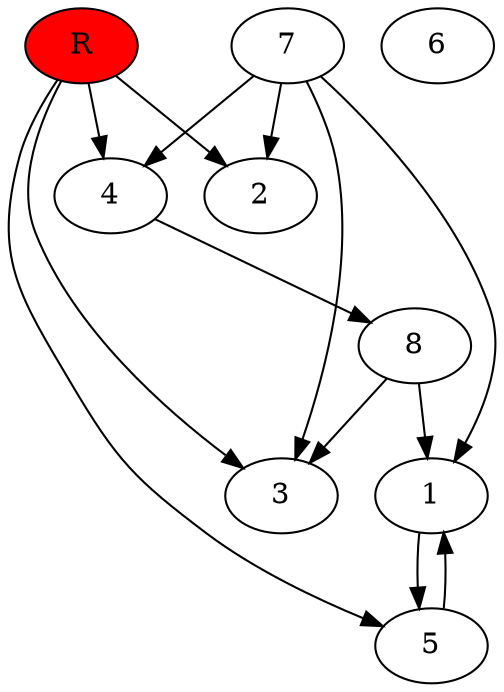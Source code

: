 digraph prb20415 {
	1
	2
	3
	4
	5
	6
	7
	8
	R [fillcolor="#ff0000" style=filled]
	1 -> 5
	4 -> 8
	5 -> 1
	7 -> 1
	7 -> 2
	7 -> 3
	7 -> 4
	8 -> 1
	8 -> 3
	R -> 2
	R -> 3
	R -> 4
	R -> 5
}
